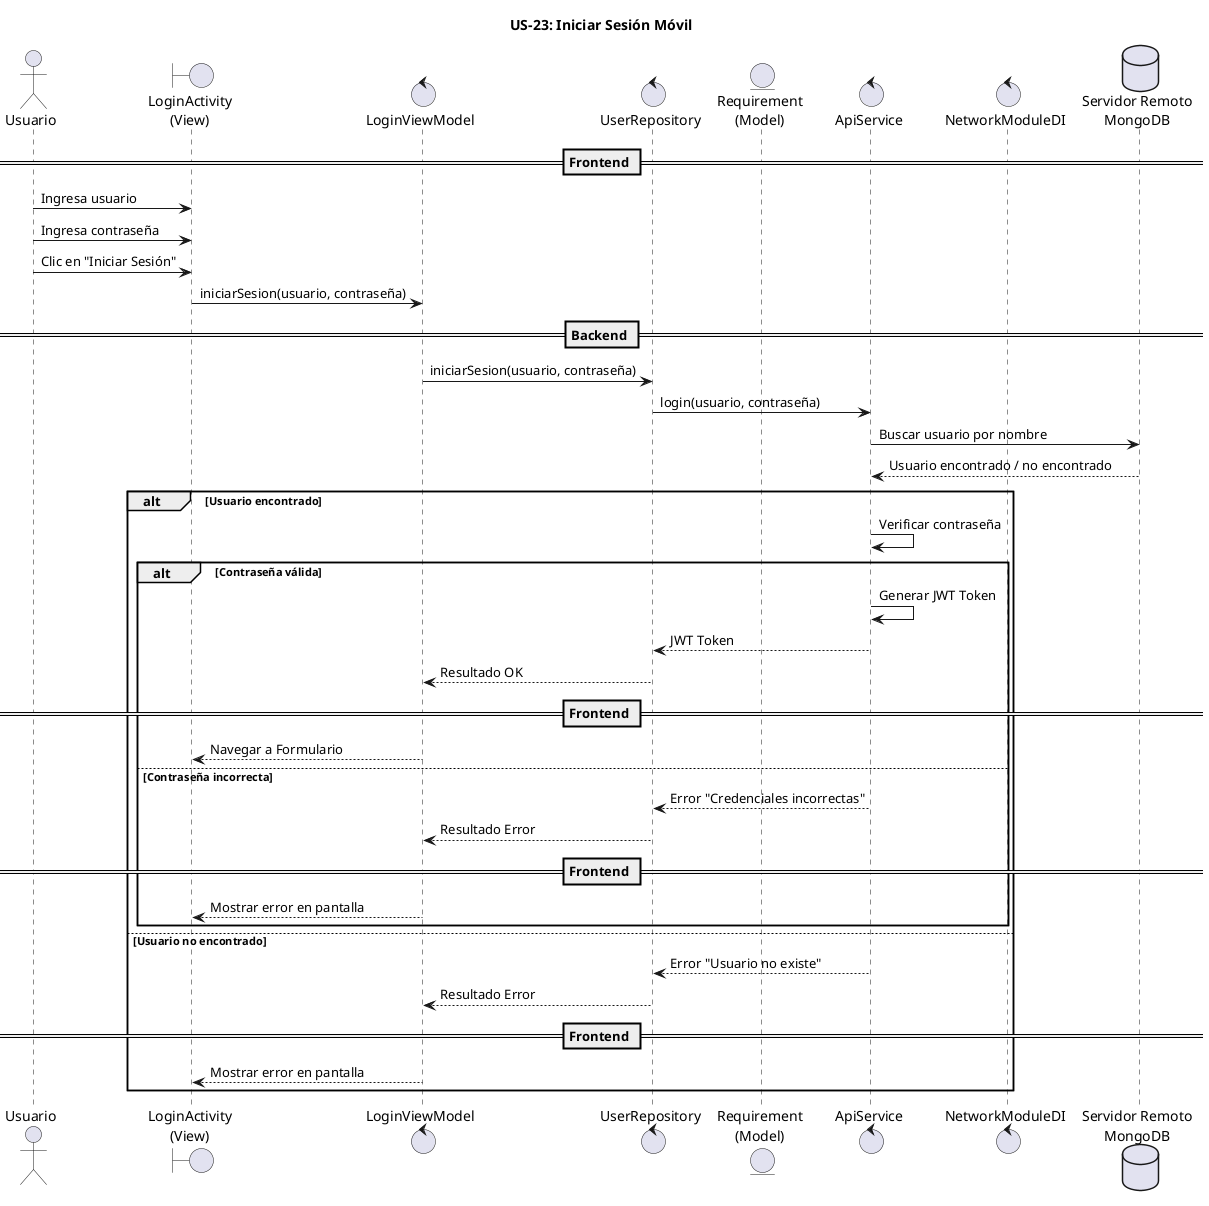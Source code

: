 @startuml
title US-23: Iniciar Sesión Móvil 

actor Usuario as U

boundary "LoginActivity\n(View)" as Activity
control "LoginViewModel" as ViewModel
control "UserRepository" as Repository
entity "Requirement\n(Model)" as Model
control "ApiService" as API
control "NetworkModuleDI" as DI
database "Servidor Remoto\nMongoDB" as DB

== Frontend ==
U -> Activity : Ingresa usuario
U -> Activity : Ingresa contraseña
U -> Activity : Clic en "Iniciar Sesión"
Activity -> ViewModel : iniciarSesion(usuario, contraseña)


== Backend ==
ViewModel -> Repository : iniciarSesion(usuario, contraseña)
Repository -> API : login(usuario, contraseña)
API -> DB : Buscar usuario por nombre
DB --> API : Usuario encontrado / no encontrado

alt Usuario encontrado
    API -> API : Verificar contraseña
    alt Contraseña válida
        API -> API : Generar JWT Token
        API --> Repository : JWT Token
        Repository --> ViewModel : Resultado OK
        == Frontend ==
        ViewModel --> Activity : Navegar a Formulario
    else Contraseña incorrecta
        API --> Repository : Error "Credenciales incorrectas"
        Repository --> ViewModel : Resultado Error
        == Frontend ==
        ViewModel --> Activity : Mostrar error en pantalla
    end
else Usuario no encontrado
    API --> Repository : Error "Usuario no existe"
    Repository --> ViewModel : Resultado Error
    == Frontend ==
    ViewModel --> Activity : Mostrar error en pantalla
end


@enduml

